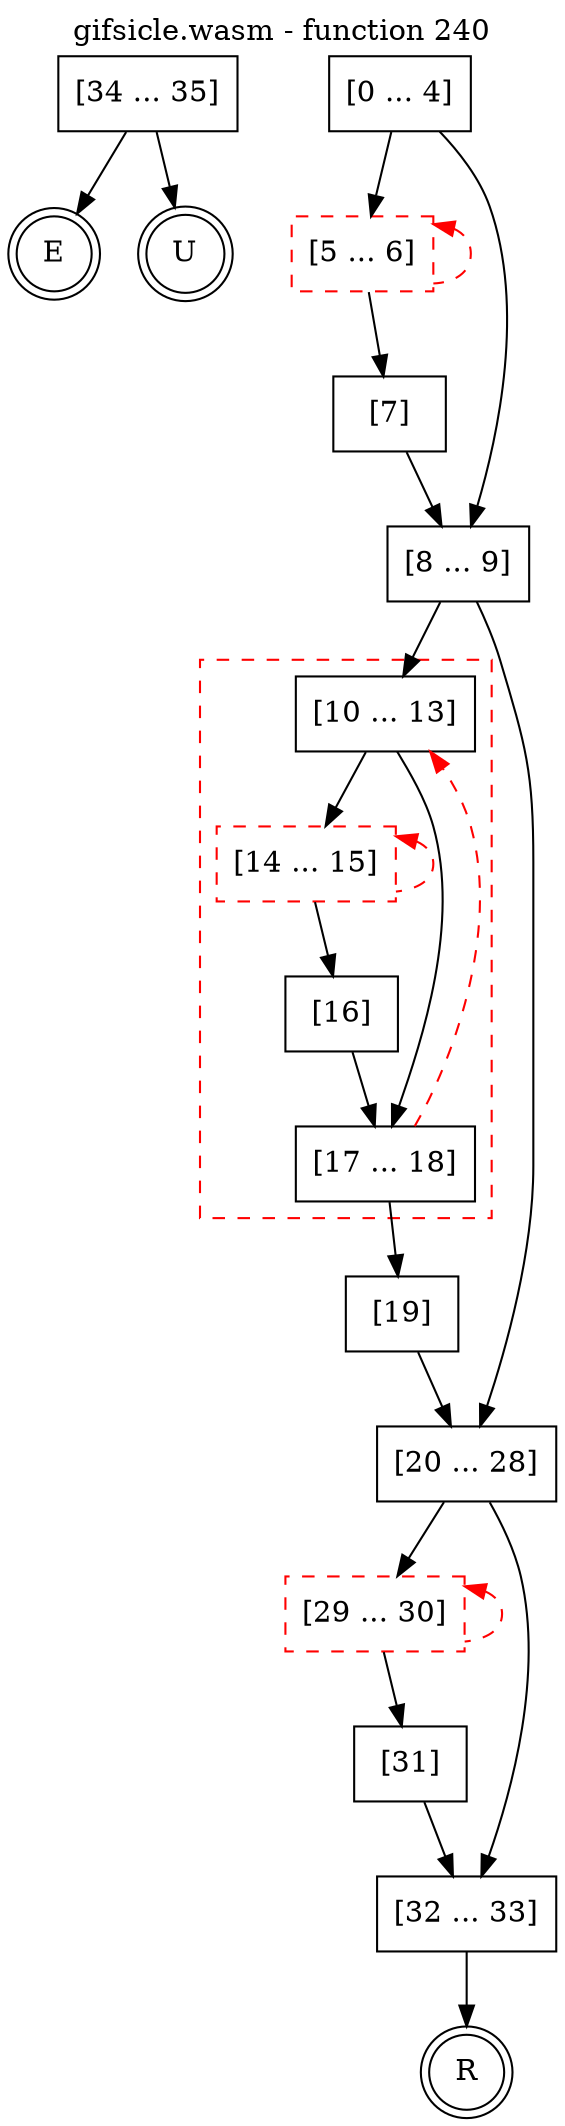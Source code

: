 digraph finite_state_machine {
    label = "gifsicle.wasm - function 240"
    labelloc =  t
    labelfontsize = 16
    labelfontcolor = black
    labelfontname = "Helvetica"
    node [shape = doublecircle]; E U R ;
    node [shape = box];
    node [shape=box, color=black, style=solid] 0[label="[0 ... 4]"]
    node [shape=box, color=red, style=dashed] 5[label="[5 ... 6]"]
    node [shape=box, color=black, style=solid] 7[label="[7]"]
    node [shape=box, color=black, style=solid] 8[label="[8 ... 9]"]
    subgraph cluster_10{
    label = "";
    style = dashed color = red;
    node [shape=box, color=black, style=solid] 10[label="[10 ... 13]"]
    node [shape=box, color=red, style=dashed] 14[label="[14 ... 15]"]
    node [shape=box, color=black, style=solid] 16[label="[16]"]
    node [shape=box, color=black, style=solid] 17[label="[17 ... 18]"]
    }
    node [shape=box, color=black, style=solid] 19[label="[19]"]
    node [shape=box, color=black, style=solid] 20[label="[20 ... 28]"]
    node [shape=box, color=red, style=dashed] 29[label="[29 ... 30]"]
    node [shape=box, color=black, style=solid] 31[label="[31]"]
    node [shape=box, color=black, style=solid] 32[label="[32 ... 33]"]
    node [shape=box, color=black, style=solid] 34[label="[34 ... 35]"]
    node [shape=box, color=black, style=solid] R[label="R"]
    node [shape=box, color=black, style=solid] U[label="U"]
    0 -> 5;
    0 -> 8;
    5 -> 7;
    5 -> 5[style="dashed" color="red" dir=back];
    7 -> 8;
    8 -> 10;
    8 -> 20;
    10 -> 14;
    10 -> 17;
    14 -> 16;
    14 -> 14[style="dashed" color="red" dir=back];
    16 -> 17;
    17 -> 10[style="dashed" color="red"];
    17 -> 19;
    19 -> 20;
    20 -> 29;
    20 -> 32;
    29 -> 31;
    29 -> 29[style="dashed" color="red" dir=back];
    31 -> 32;
    32 -> R;
    34 -> E;
    34 -> U;
}
